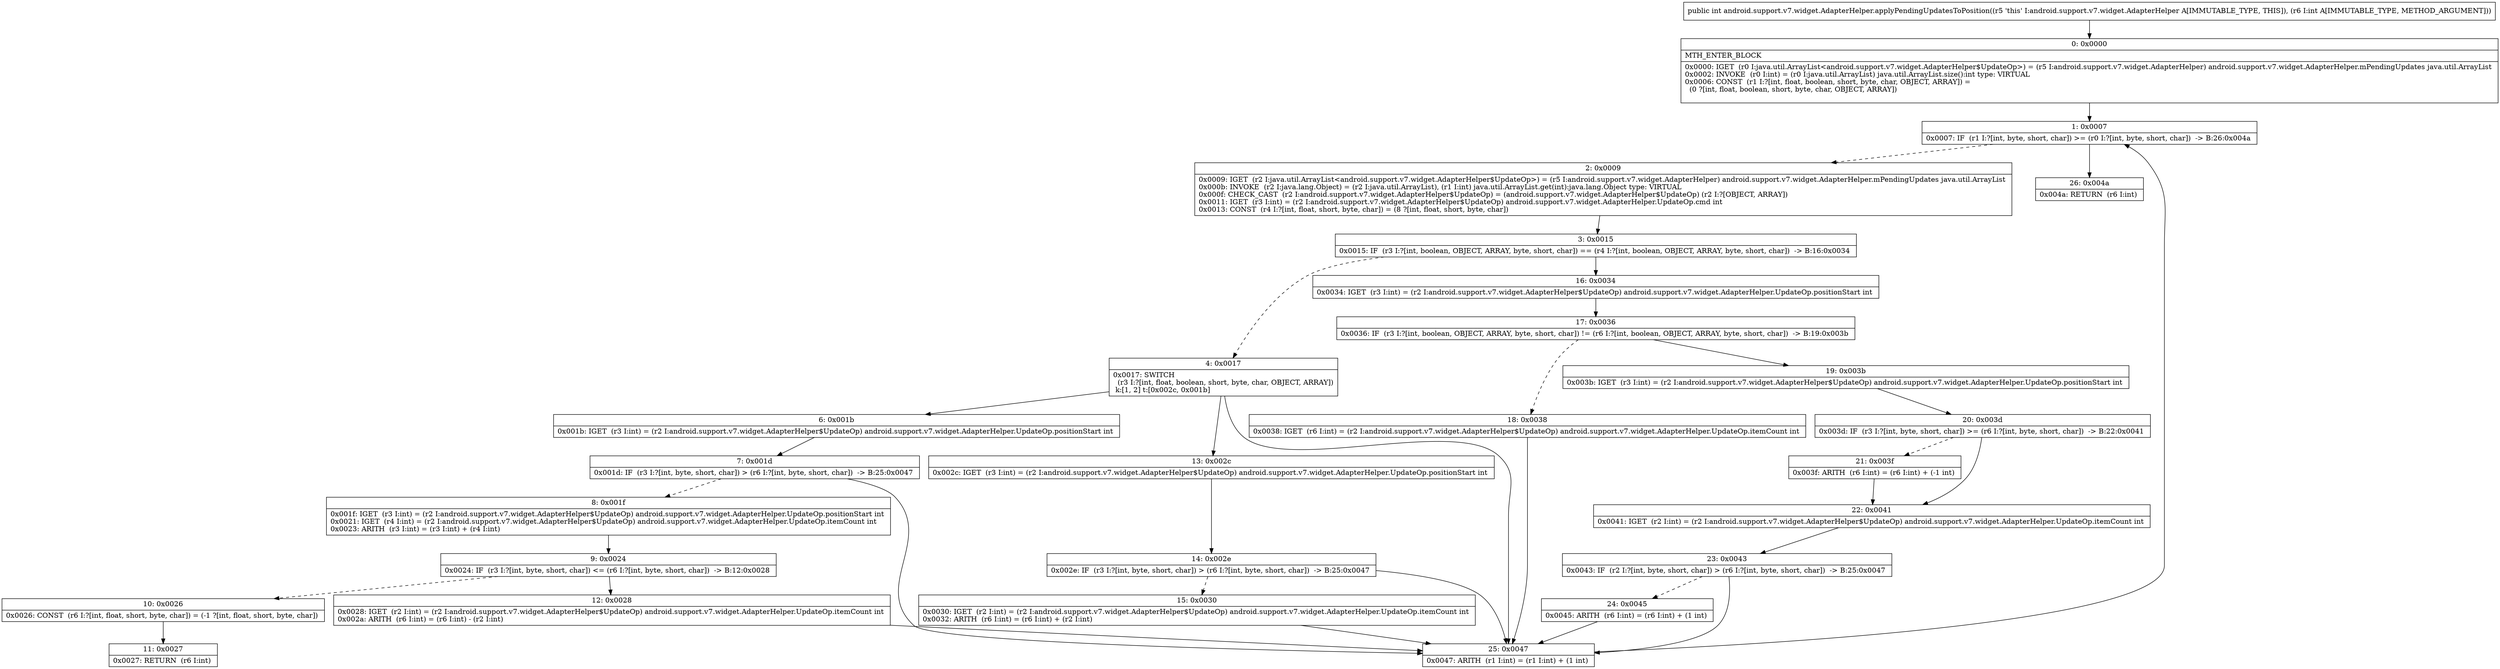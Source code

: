 digraph "CFG forandroid.support.v7.widget.AdapterHelper.applyPendingUpdatesToPosition(I)I" {
Node_0 [shape=record,label="{0\:\ 0x0000|MTH_ENTER_BLOCK\l|0x0000: IGET  (r0 I:java.util.ArrayList\<android.support.v7.widget.AdapterHelper$UpdateOp\>) = (r5 I:android.support.v7.widget.AdapterHelper) android.support.v7.widget.AdapterHelper.mPendingUpdates java.util.ArrayList \l0x0002: INVOKE  (r0 I:int) = (r0 I:java.util.ArrayList) java.util.ArrayList.size():int type: VIRTUAL \l0x0006: CONST  (r1 I:?[int, float, boolean, short, byte, char, OBJECT, ARRAY]) = \l  (0 ?[int, float, boolean, short, byte, char, OBJECT, ARRAY])\l \l}"];
Node_1 [shape=record,label="{1\:\ 0x0007|0x0007: IF  (r1 I:?[int, byte, short, char]) \>= (r0 I:?[int, byte, short, char])  \-\> B:26:0x004a \l}"];
Node_2 [shape=record,label="{2\:\ 0x0009|0x0009: IGET  (r2 I:java.util.ArrayList\<android.support.v7.widget.AdapterHelper$UpdateOp\>) = (r5 I:android.support.v7.widget.AdapterHelper) android.support.v7.widget.AdapterHelper.mPendingUpdates java.util.ArrayList \l0x000b: INVOKE  (r2 I:java.lang.Object) = (r2 I:java.util.ArrayList), (r1 I:int) java.util.ArrayList.get(int):java.lang.Object type: VIRTUAL \l0x000f: CHECK_CAST  (r2 I:android.support.v7.widget.AdapterHelper$UpdateOp) = (android.support.v7.widget.AdapterHelper$UpdateOp) (r2 I:?[OBJECT, ARRAY]) \l0x0011: IGET  (r3 I:int) = (r2 I:android.support.v7.widget.AdapterHelper$UpdateOp) android.support.v7.widget.AdapterHelper.UpdateOp.cmd int \l0x0013: CONST  (r4 I:?[int, float, short, byte, char]) = (8 ?[int, float, short, byte, char]) \l}"];
Node_3 [shape=record,label="{3\:\ 0x0015|0x0015: IF  (r3 I:?[int, boolean, OBJECT, ARRAY, byte, short, char]) == (r4 I:?[int, boolean, OBJECT, ARRAY, byte, short, char])  \-\> B:16:0x0034 \l}"];
Node_4 [shape=record,label="{4\:\ 0x0017|0x0017: SWITCH  \l  (r3 I:?[int, float, boolean, short, byte, char, OBJECT, ARRAY])\l k:[1, 2] t:[0x002c, 0x001b] \l}"];
Node_6 [shape=record,label="{6\:\ 0x001b|0x001b: IGET  (r3 I:int) = (r2 I:android.support.v7.widget.AdapterHelper$UpdateOp) android.support.v7.widget.AdapterHelper.UpdateOp.positionStart int \l}"];
Node_7 [shape=record,label="{7\:\ 0x001d|0x001d: IF  (r3 I:?[int, byte, short, char]) \> (r6 I:?[int, byte, short, char])  \-\> B:25:0x0047 \l}"];
Node_8 [shape=record,label="{8\:\ 0x001f|0x001f: IGET  (r3 I:int) = (r2 I:android.support.v7.widget.AdapterHelper$UpdateOp) android.support.v7.widget.AdapterHelper.UpdateOp.positionStart int \l0x0021: IGET  (r4 I:int) = (r2 I:android.support.v7.widget.AdapterHelper$UpdateOp) android.support.v7.widget.AdapterHelper.UpdateOp.itemCount int \l0x0023: ARITH  (r3 I:int) = (r3 I:int) + (r4 I:int) \l}"];
Node_9 [shape=record,label="{9\:\ 0x0024|0x0024: IF  (r3 I:?[int, byte, short, char]) \<= (r6 I:?[int, byte, short, char])  \-\> B:12:0x0028 \l}"];
Node_10 [shape=record,label="{10\:\ 0x0026|0x0026: CONST  (r6 I:?[int, float, short, byte, char]) = (\-1 ?[int, float, short, byte, char]) \l}"];
Node_11 [shape=record,label="{11\:\ 0x0027|0x0027: RETURN  (r6 I:int) \l}"];
Node_12 [shape=record,label="{12\:\ 0x0028|0x0028: IGET  (r2 I:int) = (r2 I:android.support.v7.widget.AdapterHelper$UpdateOp) android.support.v7.widget.AdapterHelper.UpdateOp.itemCount int \l0x002a: ARITH  (r6 I:int) = (r6 I:int) \- (r2 I:int) \l}"];
Node_13 [shape=record,label="{13\:\ 0x002c|0x002c: IGET  (r3 I:int) = (r2 I:android.support.v7.widget.AdapterHelper$UpdateOp) android.support.v7.widget.AdapterHelper.UpdateOp.positionStart int \l}"];
Node_14 [shape=record,label="{14\:\ 0x002e|0x002e: IF  (r3 I:?[int, byte, short, char]) \> (r6 I:?[int, byte, short, char])  \-\> B:25:0x0047 \l}"];
Node_15 [shape=record,label="{15\:\ 0x0030|0x0030: IGET  (r2 I:int) = (r2 I:android.support.v7.widget.AdapterHelper$UpdateOp) android.support.v7.widget.AdapterHelper.UpdateOp.itemCount int \l0x0032: ARITH  (r6 I:int) = (r6 I:int) + (r2 I:int) \l}"];
Node_16 [shape=record,label="{16\:\ 0x0034|0x0034: IGET  (r3 I:int) = (r2 I:android.support.v7.widget.AdapterHelper$UpdateOp) android.support.v7.widget.AdapterHelper.UpdateOp.positionStart int \l}"];
Node_17 [shape=record,label="{17\:\ 0x0036|0x0036: IF  (r3 I:?[int, boolean, OBJECT, ARRAY, byte, short, char]) != (r6 I:?[int, boolean, OBJECT, ARRAY, byte, short, char])  \-\> B:19:0x003b \l}"];
Node_18 [shape=record,label="{18\:\ 0x0038|0x0038: IGET  (r6 I:int) = (r2 I:android.support.v7.widget.AdapterHelper$UpdateOp) android.support.v7.widget.AdapterHelper.UpdateOp.itemCount int \l}"];
Node_19 [shape=record,label="{19\:\ 0x003b|0x003b: IGET  (r3 I:int) = (r2 I:android.support.v7.widget.AdapterHelper$UpdateOp) android.support.v7.widget.AdapterHelper.UpdateOp.positionStart int \l}"];
Node_20 [shape=record,label="{20\:\ 0x003d|0x003d: IF  (r3 I:?[int, byte, short, char]) \>= (r6 I:?[int, byte, short, char])  \-\> B:22:0x0041 \l}"];
Node_21 [shape=record,label="{21\:\ 0x003f|0x003f: ARITH  (r6 I:int) = (r6 I:int) + (\-1 int) \l}"];
Node_22 [shape=record,label="{22\:\ 0x0041|0x0041: IGET  (r2 I:int) = (r2 I:android.support.v7.widget.AdapterHelper$UpdateOp) android.support.v7.widget.AdapterHelper.UpdateOp.itemCount int \l}"];
Node_23 [shape=record,label="{23\:\ 0x0043|0x0043: IF  (r2 I:?[int, byte, short, char]) \> (r6 I:?[int, byte, short, char])  \-\> B:25:0x0047 \l}"];
Node_24 [shape=record,label="{24\:\ 0x0045|0x0045: ARITH  (r6 I:int) = (r6 I:int) + (1 int) \l}"];
Node_25 [shape=record,label="{25\:\ 0x0047|0x0047: ARITH  (r1 I:int) = (r1 I:int) + (1 int) \l}"];
Node_26 [shape=record,label="{26\:\ 0x004a|0x004a: RETURN  (r6 I:int) \l}"];
MethodNode[shape=record,label="{public int android.support.v7.widget.AdapterHelper.applyPendingUpdatesToPosition((r5 'this' I:android.support.v7.widget.AdapterHelper A[IMMUTABLE_TYPE, THIS]), (r6 I:int A[IMMUTABLE_TYPE, METHOD_ARGUMENT])) }"];
MethodNode -> Node_0;
Node_0 -> Node_1;
Node_1 -> Node_2[style=dashed];
Node_1 -> Node_26;
Node_2 -> Node_3;
Node_3 -> Node_4[style=dashed];
Node_3 -> Node_16;
Node_4 -> Node_6;
Node_4 -> Node_13;
Node_4 -> Node_25;
Node_6 -> Node_7;
Node_7 -> Node_8[style=dashed];
Node_7 -> Node_25;
Node_8 -> Node_9;
Node_9 -> Node_10[style=dashed];
Node_9 -> Node_12;
Node_10 -> Node_11;
Node_12 -> Node_25;
Node_13 -> Node_14;
Node_14 -> Node_15[style=dashed];
Node_14 -> Node_25;
Node_15 -> Node_25;
Node_16 -> Node_17;
Node_17 -> Node_18[style=dashed];
Node_17 -> Node_19;
Node_18 -> Node_25;
Node_19 -> Node_20;
Node_20 -> Node_21[style=dashed];
Node_20 -> Node_22;
Node_21 -> Node_22;
Node_22 -> Node_23;
Node_23 -> Node_24[style=dashed];
Node_23 -> Node_25;
Node_24 -> Node_25;
Node_25 -> Node_1;
}

